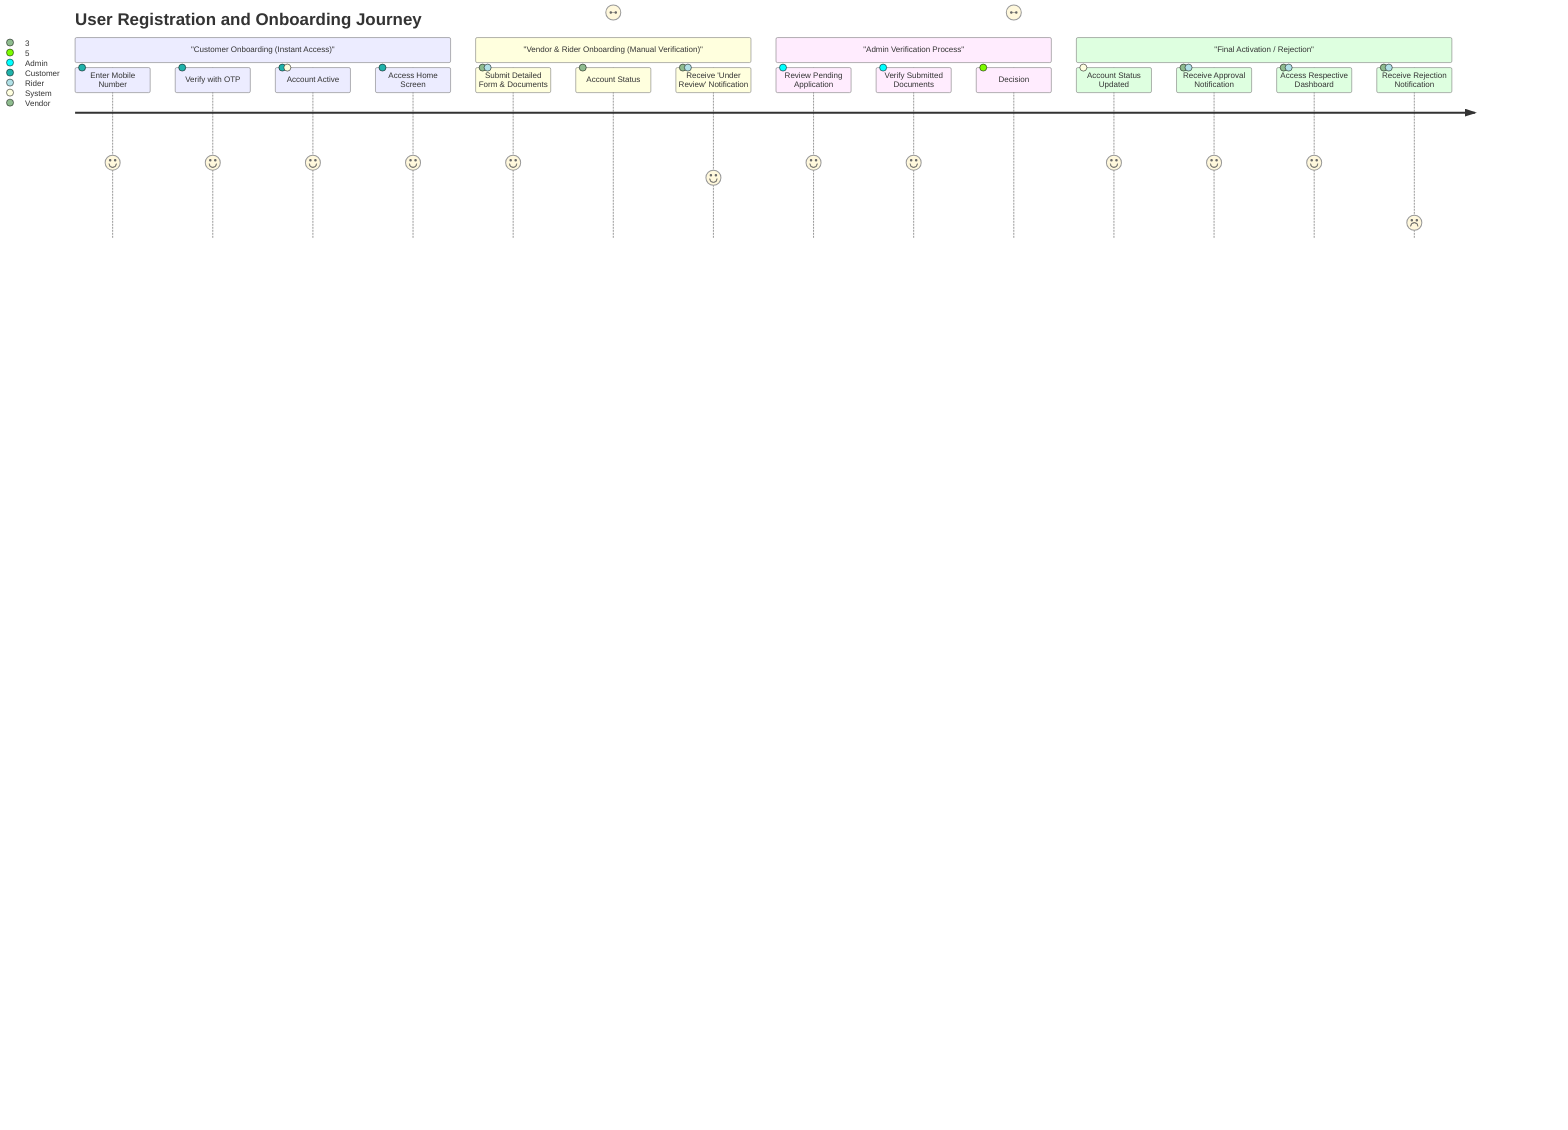 journey
    title User Registration and Onboarding Journey

    section "Customer Onboarding (Instant Access)"
      Enter Mobile Number: 5: Customer
      Verify with OTP: 5: Customer
      Account Active: 5: Customer, System
      Access Home Screen: 5: Customer

    section "Vendor & Rider Onboarding (Manual Verification)"
      Submit Detailed Form & Documents: 5: Vendor, Rider
      Account Status: Pending Verification: 3: System
      Receive 'Under Review' Notification: 4: Vendor, Rider

    section "Admin Verification Process"
      Review Pending Application: 5: Admin
      Verify Submitted Documents: 5: Admin
      Decision: Approve or Reject: 5: Admin

    section "Final Activation / Rejection"
      Account Status Updated: 5: System
      Receive Approval Notification: 5: Vendor, Rider
      Access Respective Dashboard: 5: Vendor, Rider
      Receive Rejection Notification: 1: Vendor, Rider